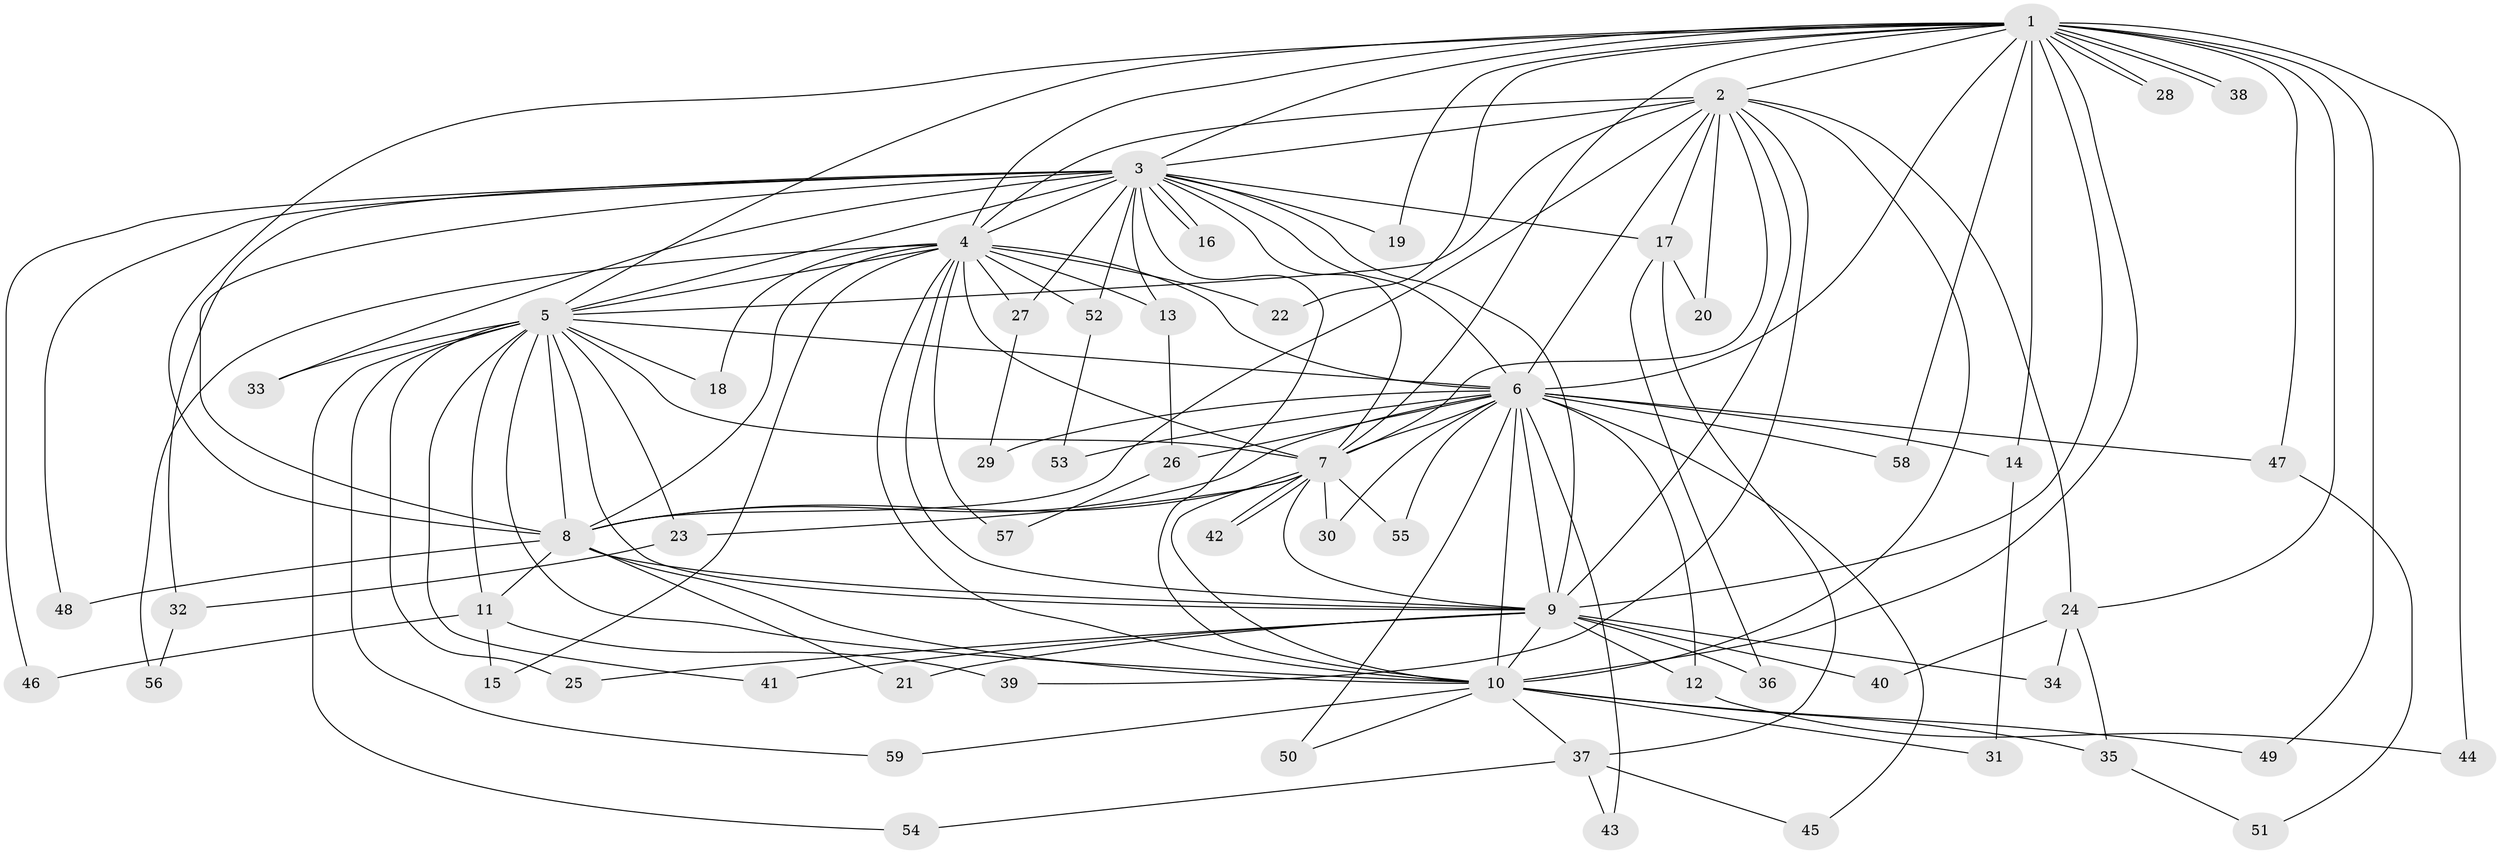// coarse degree distribution, {3: 0.2, 14: 0.06666666666666667, 1: 0.13333333333333333, 2: 0.3, 4: 0.1, 15: 0.03333333333333333, 11: 0.03333333333333333, 13: 0.03333333333333333, 7: 0.03333333333333333, 8: 0.03333333333333333, 16: 0.03333333333333333}
// Generated by graph-tools (version 1.1) at 2025/48/03/06/25 01:48:57]
// undirected, 59 vertices, 143 edges
graph export_dot {
graph [start="1"]
  node [color=gray90,style=filled];
  1;
  2;
  3;
  4;
  5;
  6;
  7;
  8;
  9;
  10;
  11;
  12;
  13;
  14;
  15;
  16;
  17;
  18;
  19;
  20;
  21;
  22;
  23;
  24;
  25;
  26;
  27;
  28;
  29;
  30;
  31;
  32;
  33;
  34;
  35;
  36;
  37;
  38;
  39;
  40;
  41;
  42;
  43;
  44;
  45;
  46;
  47;
  48;
  49;
  50;
  51;
  52;
  53;
  54;
  55;
  56;
  57;
  58;
  59;
  1 -- 2;
  1 -- 3;
  1 -- 4;
  1 -- 5;
  1 -- 6;
  1 -- 7;
  1 -- 8;
  1 -- 9;
  1 -- 10;
  1 -- 14;
  1 -- 19;
  1 -- 22;
  1 -- 24;
  1 -- 28;
  1 -- 28;
  1 -- 38;
  1 -- 38;
  1 -- 44;
  1 -- 47;
  1 -- 49;
  1 -- 58;
  2 -- 3;
  2 -- 4;
  2 -- 5;
  2 -- 6;
  2 -- 7;
  2 -- 8;
  2 -- 9;
  2 -- 10;
  2 -- 17;
  2 -- 20;
  2 -- 24;
  2 -- 39;
  3 -- 4;
  3 -- 5;
  3 -- 6;
  3 -- 7;
  3 -- 8;
  3 -- 9;
  3 -- 10;
  3 -- 13;
  3 -- 16;
  3 -- 16;
  3 -- 17;
  3 -- 19;
  3 -- 27;
  3 -- 32;
  3 -- 33;
  3 -- 46;
  3 -- 48;
  3 -- 52;
  4 -- 5;
  4 -- 6;
  4 -- 7;
  4 -- 8;
  4 -- 9;
  4 -- 10;
  4 -- 13;
  4 -- 15;
  4 -- 18;
  4 -- 22;
  4 -- 27;
  4 -- 52;
  4 -- 56;
  4 -- 57;
  5 -- 6;
  5 -- 7;
  5 -- 8;
  5 -- 9;
  5 -- 10;
  5 -- 11;
  5 -- 18;
  5 -- 23;
  5 -- 25;
  5 -- 33;
  5 -- 41;
  5 -- 54;
  5 -- 59;
  6 -- 7;
  6 -- 8;
  6 -- 9;
  6 -- 10;
  6 -- 12;
  6 -- 14;
  6 -- 26;
  6 -- 29;
  6 -- 30;
  6 -- 43;
  6 -- 45;
  6 -- 47;
  6 -- 50;
  6 -- 53;
  6 -- 55;
  6 -- 58;
  7 -- 8;
  7 -- 9;
  7 -- 10;
  7 -- 23;
  7 -- 30;
  7 -- 42;
  7 -- 42;
  7 -- 55;
  8 -- 9;
  8 -- 10;
  8 -- 11;
  8 -- 21;
  8 -- 48;
  9 -- 10;
  9 -- 12;
  9 -- 21;
  9 -- 25;
  9 -- 34;
  9 -- 36;
  9 -- 40;
  9 -- 41;
  10 -- 31;
  10 -- 35;
  10 -- 37;
  10 -- 49;
  10 -- 50;
  10 -- 59;
  11 -- 15;
  11 -- 39;
  11 -- 46;
  12 -- 44;
  13 -- 26;
  14 -- 31;
  17 -- 20;
  17 -- 36;
  17 -- 37;
  23 -- 32;
  24 -- 34;
  24 -- 35;
  24 -- 40;
  26 -- 57;
  27 -- 29;
  32 -- 56;
  35 -- 51;
  37 -- 43;
  37 -- 45;
  37 -- 54;
  47 -- 51;
  52 -- 53;
}
